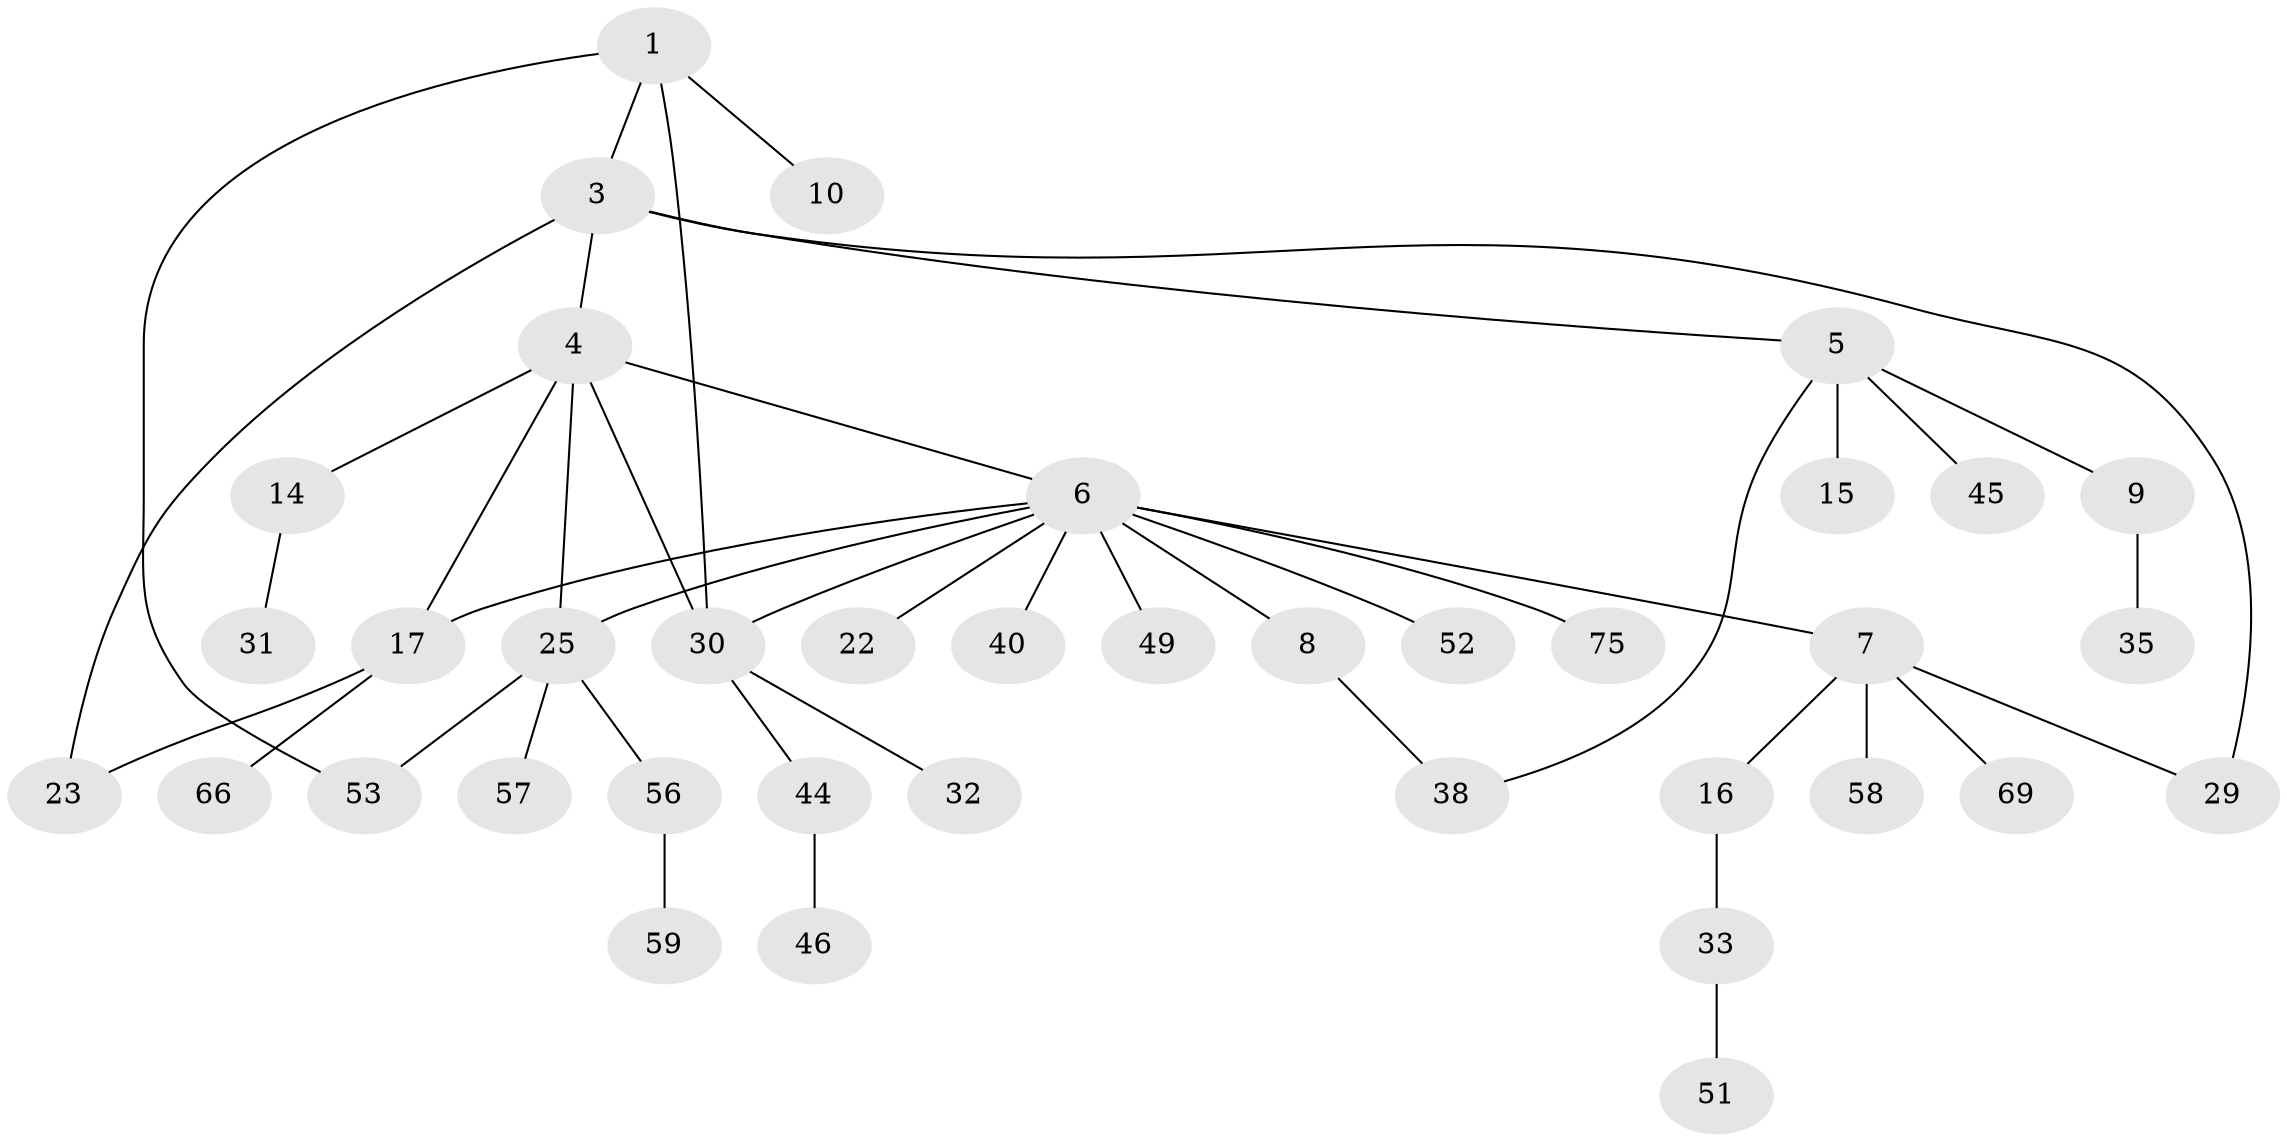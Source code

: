 // original degree distribution, {4: 0.06578947368421052, 5: 0.039473684210526314, 6: 0.039473684210526314, 9: 0.013157894736842105, 2: 0.3684210526315789, 1: 0.3815789473684211, 3: 0.09210526315789473}
// Generated by graph-tools (version 1.1) at 2025/13/03/09/25 04:13:38]
// undirected, 38 vertices, 45 edges
graph export_dot {
graph [start="1"]
  node [color=gray90,style=filled];
  1 [super="+65+37+2"];
  3;
  4 [super="+48"];
  5 [super="+12"];
  6 [super="+19"];
  7 [super="+13+11"];
  8;
  9 [super="+34"];
  10;
  14 [super="+43+70"];
  15;
  16 [super="+21"];
  17 [super="+20+63"];
  22 [super="+28"];
  23 [super="+67+41+54+24+60"];
  25 [super="+36+26+47"];
  29;
  30 [super="+74+39"];
  31;
  32;
  33;
  35 [super="+61"];
  38 [super="+42"];
  40;
  44;
  45;
  46;
  49;
  51;
  52;
  53;
  56;
  57;
  58;
  59;
  66;
  69 [super="+73"];
  75;
  1 -- 3;
  1 -- 10;
  1 -- 53;
  1 -- 30;
  3 -- 4;
  3 -- 5;
  3 -- 23;
  3 -- 29;
  4 -- 6;
  4 -- 14;
  4 -- 25;
  4 -- 30;
  4 -- 17;
  5 -- 9;
  5 -- 38;
  5 -- 45;
  5 -- 15;
  6 -- 7;
  6 -- 8;
  6 -- 17;
  6 -- 22;
  6 -- 49 [weight=2];
  6 -- 75;
  6 -- 30;
  6 -- 52;
  6 -- 40;
  6 -- 25;
  7 -- 16;
  7 -- 69;
  7 -- 58;
  7 -- 29;
  8 -- 38;
  9 -- 35;
  14 -- 31;
  16 -- 33;
  17 -- 66;
  17 -- 23;
  25 -- 53;
  25 -- 56;
  25 -- 57;
  30 -- 32;
  30 -- 44;
  33 -- 51;
  44 -- 46;
  56 -- 59;
}
